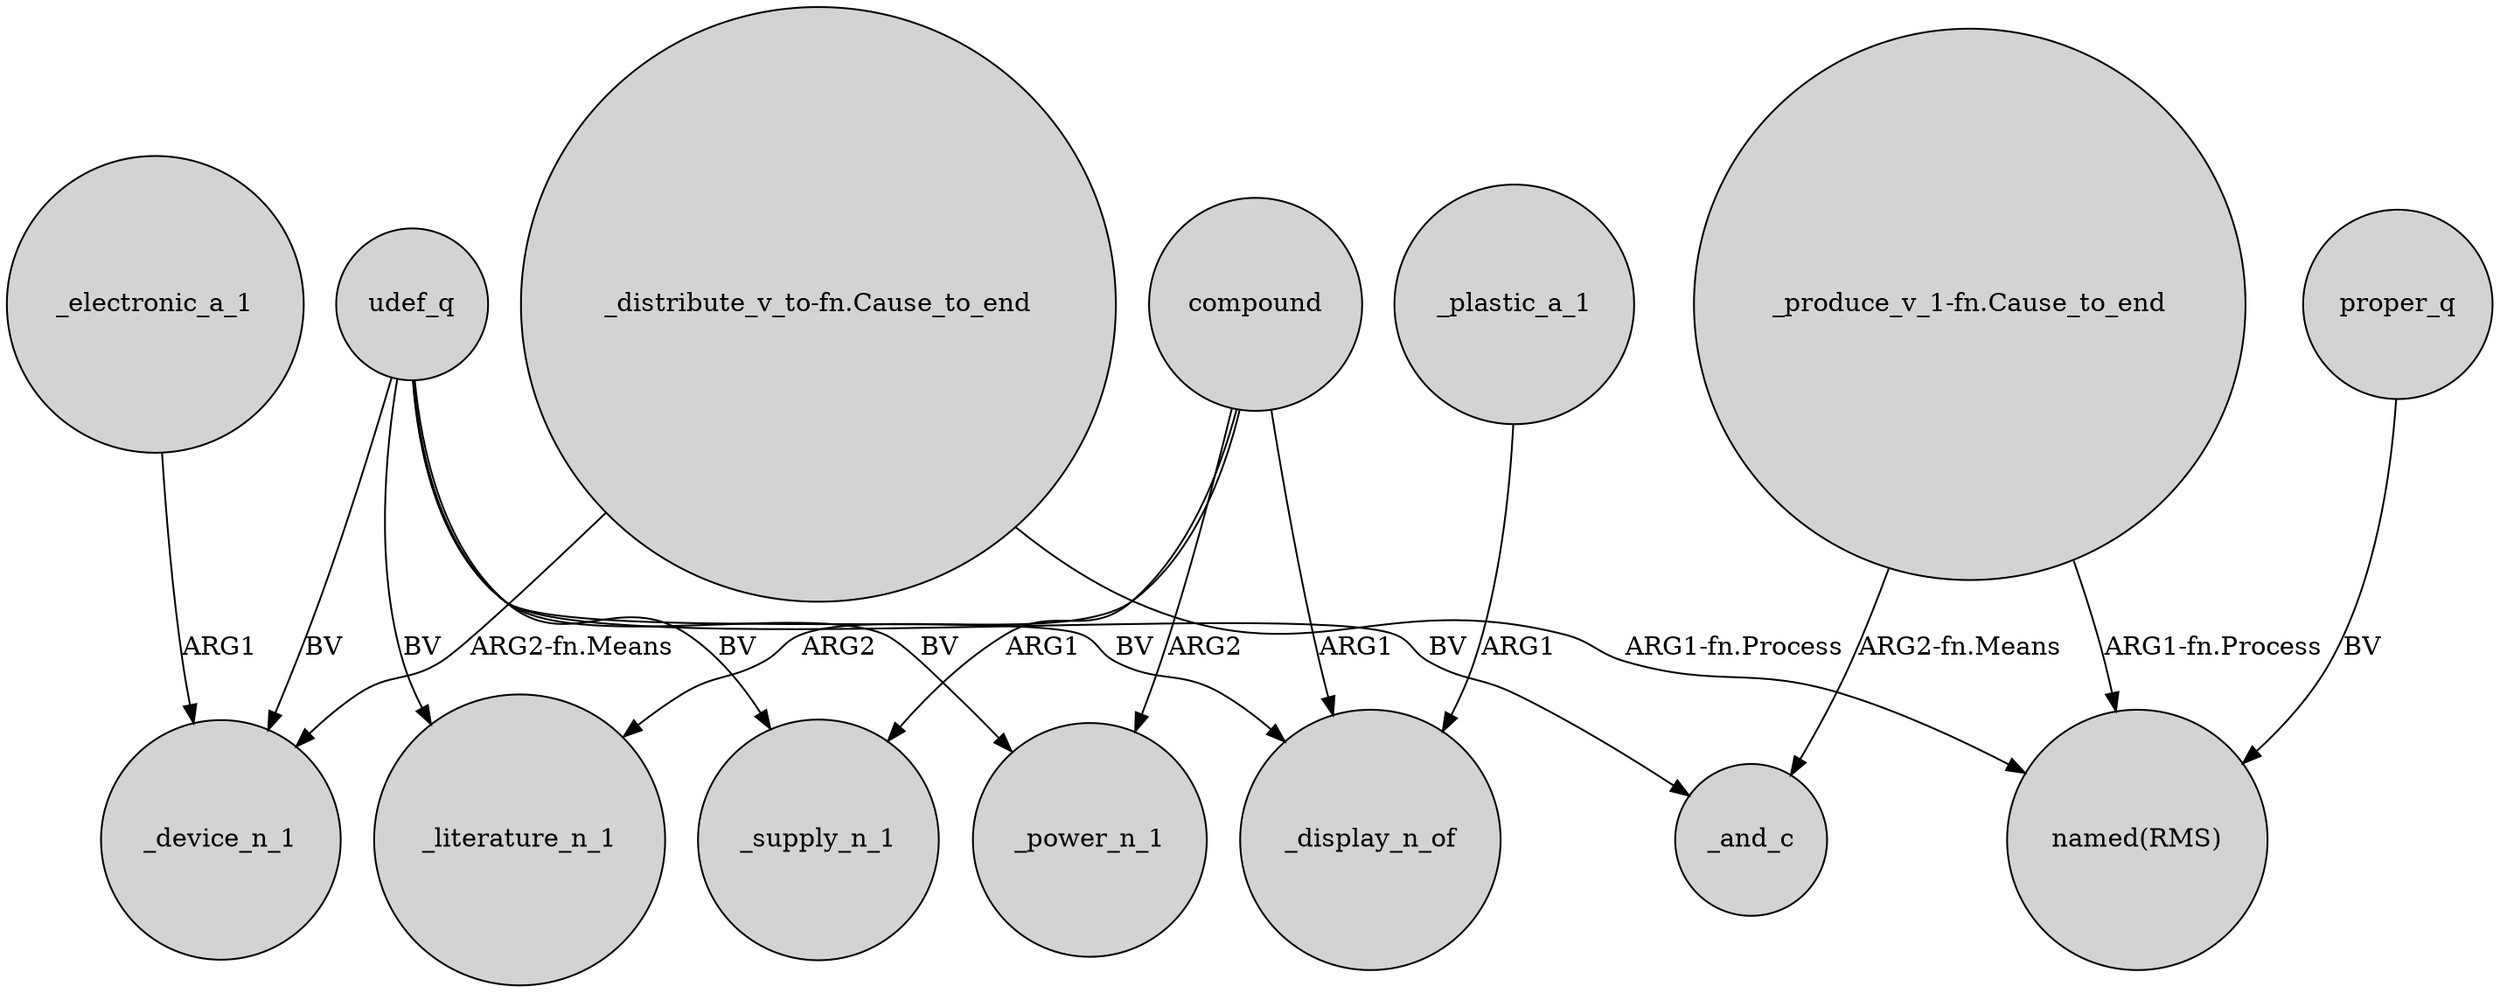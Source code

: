 digraph {
	node [shape=circle style=filled]
	_electronic_a_1 -> _device_n_1 [label=ARG1]
	udef_q -> _device_n_1 [label=BV]
	udef_q -> _display_n_of [label=BV]
	compound -> _supply_n_1 [label=ARG1]
	udef_q -> _and_c [label=BV]
	"_distribute_v_to-fn.Cause_to_end" -> "named(RMS)" [label="ARG1-fn.Process"]
	udef_q -> _supply_n_1 [label=BV]
	proper_q -> "named(RMS)" [label=BV]
	_plastic_a_1 -> _display_n_of [label=ARG1]
	compound -> _power_n_1 [label=ARG2]
	"_distribute_v_to-fn.Cause_to_end" -> _device_n_1 [label="ARG2-fn.Means"]
	compound -> _literature_n_1 [label=ARG2]
	"_produce_v_1-fn.Cause_to_end" -> "named(RMS)" [label="ARG1-fn.Process"]
	"_produce_v_1-fn.Cause_to_end" -> _and_c [label="ARG2-fn.Means"]
	udef_q -> _power_n_1 [label=BV]
	udef_q -> _literature_n_1 [label=BV]
	compound -> _display_n_of [label=ARG1]
}
